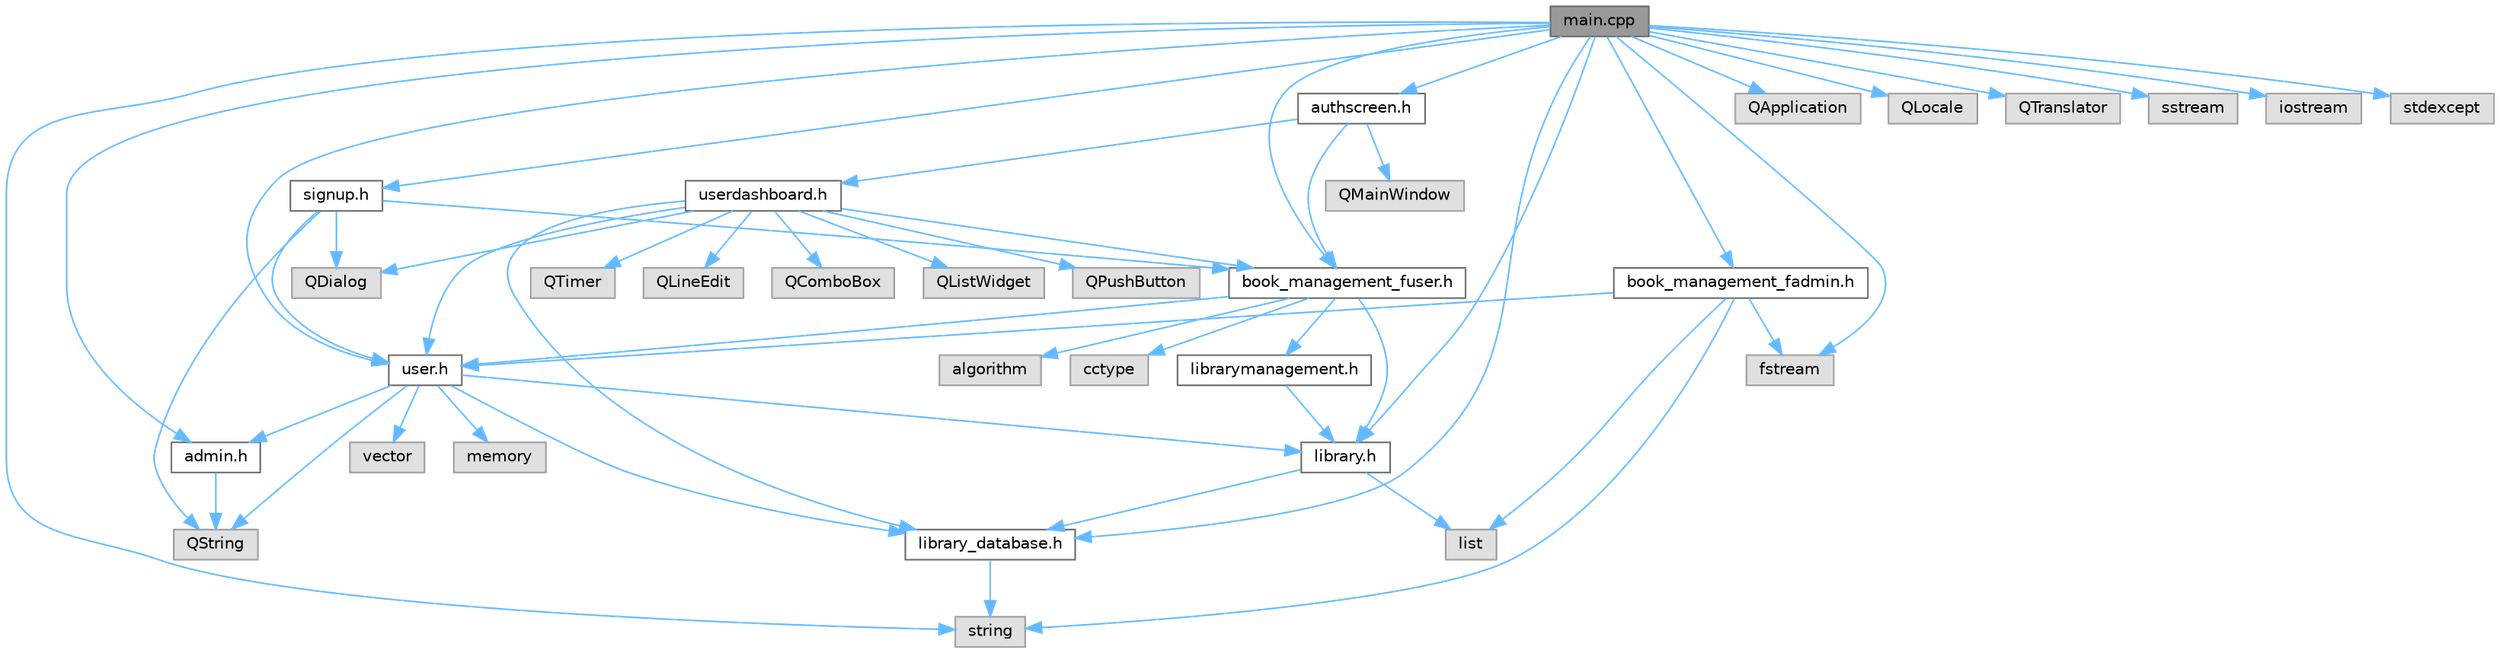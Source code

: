 digraph "main.cpp"
{
 // INTERACTIVE_SVG=YES
 // LATEX_PDF_SIZE
  bgcolor="transparent";
  edge [fontname=Helvetica,fontsize=10,labelfontname=Helvetica,labelfontsize=10];
  node [fontname=Helvetica,fontsize=10,shape=box,height=0.2,width=0.4];
  Node1 [id="Node000001",label="main.cpp",height=0.2,width=0.4,color="gray40", fillcolor="grey60", style="filled", fontcolor="black",tooltip=" "];
  Node1 -> Node2 [id="edge53_Node000001_Node000002",color="steelblue1",style="solid",tooltip=" "];
  Node2 [id="Node000002",label="authscreen.h",height=0.2,width=0.4,color="grey40", fillcolor="white", style="filled",URL="$authscreen_8h.html",tooltip=" "];
  Node2 -> Node3 [id="edge54_Node000002_Node000003",color="steelblue1",style="solid",tooltip=" "];
  Node3 [id="Node000003",label="book_management_fuser.h",height=0.2,width=0.4,color="grey40", fillcolor="white", style="filled",URL="$book__management__fuser_8h.html",tooltip=" "];
  Node3 -> Node4 [id="edge55_Node000003_Node000004",color="steelblue1",style="solid",tooltip=" "];
  Node4 [id="Node000004",label="library.h",height=0.2,width=0.4,color="grey40", fillcolor="white", style="filled",URL="$library_8h.html",tooltip=" "];
  Node4 -> Node5 [id="edge56_Node000004_Node000005",color="steelblue1",style="solid",tooltip=" "];
  Node5 [id="Node000005",label="list",height=0.2,width=0.4,color="grey60", fillcolor="#E0E0E0", style="filled",tooltip=" "];
  Node4 -> Node6 [id="edge57_Node000004_Node000006",color="steelblue1",style="solid",tooltip=" "];
  Node6 [id="Node000006",label="library_database.h",height=0.2,width=0.4,color="grey40", fillcolor="white", style="filled",URL="$library__database_8h.html",tooltip=" "];
  Node6 -> Node7 [id="edge58_Node000006_Node000007",color="steelblue1",style="solid",tooltip=" "];
  Node7 [id="Node000007",label="string",height=0.2,width=0.4,color="grey60", fillcolor="#E0E0E0", style="filled",tooltip=" "];
  Node3 -> Node8 [id="edge59_Node000003_Node000008",color="steelblue1",style="solid",tooltip=" "];
  Node8 [id="Node000008",label="user.h",height=0.2,width=0.4,color="grey40", fillcolor="white", style="filled",URL="$user_8h.html",tooltip="Defines the User class, which represents a user in the library system."];
  Node8 -> Node4 [id="edge60_Node000008_Node000004",color="steelblue1",style="solid",tooltip=" "];
  Node8 -> Node6 [id="edge61_Node000008_Node000006",color="steelblue1",style="solid",tooltip=" "];
  Node8 -> Node9 [id="edge62_Node000008_Node000009",color="steelblue1",style="solid",tooltip=" "];
  Node9 [id="Node000009",label="memory",height=0.2,width=0.4,color="grey60", fillcolor="#E0E0E0", style="filled",tooltip=" "];
  Node8 -> Node10 [id="edge63_Node000008_Node000010",color="steelblue1",style="solid",tooltip=" "];
  Node10 [id="Node000010",label="vector",height=0.2,width=0.4,color="grey60", fillcolor="#E0E0E0", style="filled",tooltip=" "];
  Node8 -> Node11 [id="edge64_Node000008_Node000011",color="steelblue1",style="solid",tooltip=" "];
  Node11 [id="Node000011",label="admin.h",height=0.2,width=0.4,color="grey40", fillcolor="white", style="filled",URL="$admin_8h.html",tooltip=" "];
  Node11 -> Node12 [id="edge65_Node000011_Node000012",color="steelblue1",style="solid",tooltip=" "];
  Node12 [id="Node000012",label="QString",height=0.2,width=0.4,color="grey60", fillcolor="#E0E0E0", style="filled",tooltip=" "];
  Node8 -> Node12 [id="edge66_Node000008_Node000012",color="steelblue1",style="solid",tooltip=" "];
  Node3 -> Node13 [id="edge67_Node000003_Node000013",color="steelblue1",style="solid",tooltip=" "];
  Node13 [id="Node000013",label="librarymanagement.h",height=0.2,width=0.4,color="grey40", fillcolor="white", style="filled",URL="$librarymanagement_8h.html",tooltip=" "];
  Node13 -> Node4 [id="edge68_Node000013_Node000004",color="steelblue1",style="solid",tooltip=" "];
  Node3 -> Node14 [id="edge69_Node000003_Node000014",color="steelblue1",style="solid",tooltip=" "];
  Node14 [id="Node000014",label="algorithm",height=0.2,width=0.4,color="grey60", fillcolor="#E0E0E0", style="filled",tooltip=" "];
  Node3 -> Node15 [id="edge70_Node000003_Node000015",color="steelblue1",style="solid",tooltip=" "];
  Node15 [id="Node000015",label="cctype",height=0.2,width=0.4,color="grey60", fillcolor="#E0E0E0", style="filled",tooltip=" "];
  Node2 -> Node16 [id="edge71_Node000002_Node000016",color="steelblue1",style="solid",tooltip=" "];
  Node16 [id="Node000016",label="QMainWindow",height=0.2,width=0.4,color="grey60", fillcolor="#E0E0E0", style="filled",tooltip=" "];
  Node2 -> Node17 [id="edge72_Node000002_Node000017",color="steelblue1",style="solid",tooltip=" "];
  Node17 [id="Node000017",label="userdashboard.h",height=0.2,width=0.4,color="grey40", fillcolor="white", style="filled",URL="$userdashboard_8h.html",tooltip=" "];
  Node17 -> Node8 [id="edge73_Node000017_Node000008",color="steelblue1",style="solid",tooltip=" "];
  Node17 -> Node18 [id="edge74_Node000017_Node000018",color="steelblue1",style="solid",tooltip=" "];
  Node18 [id="Node000018",label="QDialog",height=0.2,width=0.4,color="grey60", fillcolor="#E0E0E0", style="filled",tooltip=" "];
  Node17 -> Node19 [id="edge75_Node000017_Node000019",color="steelblue1",style="solid",tooltip=" "];
  Node19 [id="Node000019",label="QLineEdit",height=0.2,width=0.4,color="grey60", fillcolor="#E0E0E0", style="filled",tooltip=" "];
  Node17 -> Node20 [id="edge76_Node000017_Node000020",color="steelblue1",style="solid",tooltip=" "];
  Node20 [id="Node000020",label="QComboBox",height=0.2,width=0.4,color="grey60", fillcolor="#E0E0E0", style="filled",tooltip=" "];
  Node17 -> Node21 [id="edge77_Node000017_Node000021",color="steelblue1",style="solid",tooltip=" "];
  Node21 [id="Node000021",label="QListWidget",height=0.2,width=0.4,color="grey60", fillcolor="#E0E0E0", style="filled",tooltip=" "];
  Node17 -> Node22 [id="edge78_Node000017_Node000022",color="steelblue1",style="solid",tooltip=" "];
  Node22 [id="Node000022",label="QPushButton",height=0.2,width=0.4,color="grey60", fillcolor="#E0E0E0", style="filled",tooltip=" "];
  Node17 -> Node23 [id="edge79_Node000017_Node000023",color="steelblue1",style="solid",tooltip=" "];
  Node23 [id="Node000023",label="QTimer",height=0.2,width=0.4,color="grey60", fillcolor="#E0E0E0", style="filled",tooltip=" "];
  Node17 -> Node6 [id="edge80_Node000017_Node000006",color="steelblue1",style="solid",tooltip=" "];
  Node17 -> Node3 [id="edge81_Node000017_Node000003",color="steelblue1",style="solid",tooltip=" "];
  Node1 -> Node24 [id="edge82_Node000001_Node000024",color="steelblue1",style="solid",tooltip=" "];
  Node24 [id="Node000024",label="QApplication",height=0.2,width=0.4,color="grey60", fillcolor="#E0E0E0", style="filled",tooltip=" "];
  Node1 -> Node25 [id="edge83_Node000001_Node000025",color="steelblue1",style="solid",tooltip=" "];
  Node25 [id="Node000025",label="QLocale",height=0.2,width=0.4,color="grey60", fillcolor="#E0E0E0", style="filled",tooltip=" "];
  Node1 -> Node26 [id="edge84_Node000001_Node000026",color="steelblue1",style="solid",tooltip=" "];
  Node26 [id="Node000026",label="QTranslator",height=0.2,width=0.4,color="grey60", fillcolor="#E0E0E0", style="filled",tooltip=" "];
  Node1 -> Node3 [id="edge85_Node000001_Node000003",color="steelblue1",style="solid",tooltip=" "];
  Node1 -> Node4 [id="edge86_Node000001_Node000004",color="steelblue1",style="solid",tooltip=" "];
  Node1 -> Node27 [id="edge87_Node000001_Node000027",color="steelblue1",style="solid",tooltip=" "];
  Node27 [id="Node000027",label="fstream",height=0.2,width=0.4,color="grey60", fillcolor="#E0E0E0", style="filled",tooltip=" "];
  Node1 -> Node28 [id="edge88_Node000001_Node000028",color="steelblue1",style="solid",tooltip=" "];
  Node28 [id="Node000028",label="sstream",height=0.2,width=0.4,color="grey60", fillcolor="#E0E0E0", style="filled",tooltip=" "];
  Node1 -> Node29 [id="edge89_Node000001_Node000029",color="steelblue1",style="solid",tooltip=" "];
  Node29 [id="Node000029",label="iostream",height=0.2,width=0.4,color="grey60", fillcolor="#E0E0E0", style="filled",tooltip=" "];
  Node1 -> Node7 [id="edge90_Node000001_Node000007",color="steelblue1",style="solid",tooltip=" "];
  Node1 -> Node30 [id="edge91_Node000001_Node000030",color="steelblue1",style="solid",tooltip=" "];
  Node30 [id="Node000030",label="stdexcept",height=0.2,width=0.4,color="grey60", fillcolor="#E0E0E0", style="filled",tooltip=" "];
  Node1 -> Node31 [id="edge92_Node000001_Node000031",color="steelblue1",style="solid",tooltip=" "];
  Node31 [id="Node000031",label="signup.h",height=0.2,width=0.4,color="grey40", fillcolor="white", style="filled",URL="$signup_8h.html",tooltip=" "];
  Node31 -> Node8 [id="edge93_Node000031_Node000008",color="steelblue1",style="solid",tooltip=" "];
  Node31 -> Node18 [id="edge94_Node000031_Node000018",color="steelblue1",style="solid",tooltip=" "];
  Node31 -> Node12 [id="edge95_Node000031_Node000012",color="steelblue1",style="solid",tooltip=" "];
  Node31 -> Node3 [id="edge96_Node000031_Node000003",color="steelblue1",style="solid",tooltip=" "];
  Node1 -> Node8 [id="edge97_Node000001_Node000008",color="steelblue1",style="solid",tooltip=" "];
  Node1 -> Node11 [id="edge98_Node000001_Node000011",color="steelblue1",style="solid",tooltip=" "];
  Node1 -> Node6 [id="edge99_Node000001_Node000006",color="steelblue1",style="solid",tooltip=" "];
  Node1 -> Node32 [id="edge100_Node000001_Node000032",color="steelblue1",style="solid",tooltip=" "];
  Node32 [id="Node000032",label="book_management_fadmin.h",height=0.2,width=0.4,color="grey40", fillcolor="white", style="filled",URL="$book__management__fadmin_8h.html",tooltip=" "];
  Node32 -> Node27 [id="edge101_Node000032_Node000027",color="steelblue1",style="solid",tooltip=" "];
  Node32 -> Node7 [id="edge102_Node000032_Node000007",color="steelblue1",style="solid",tooltip=" "];
  Node32 -> Node5 [id="edge103_Node000032_Node000005",color="steelblue1",style="solid",tooltip=" "];
  Node32 -> Node8 [id="edge104_Node000032_Node000008",color="steelblue1",style="solid",tooltip=" "];
}
